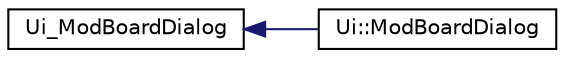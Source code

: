 digraph "Graphical Class Hierarchy"
{
  edge [fontname="Helvetica",fontsize="10",labelfontname="Helvetica",labelfontsize="10"];
  node [fontname="Helvetica",fontsize="10",shape=record];
  rankdir="LR";
  Node0 [label="Ui_ModBoardDialog",height=0.2,width=0.4,color="black", fillcolor="white", style="filled",URL="$class_ui___mod_board_dialog.html"];
  Node0 -> Node1 [dir="back",color="midnightblue",fontsize="10",style="solid",fontname="Helvetica"];
  Node1 [label="Ui::ModBoardDialog",height=0.2,width=0.4,color="black", fillcolor="white", style="filled",URL="$class_ui_1_1_mod_board_dialog.html"];
}
